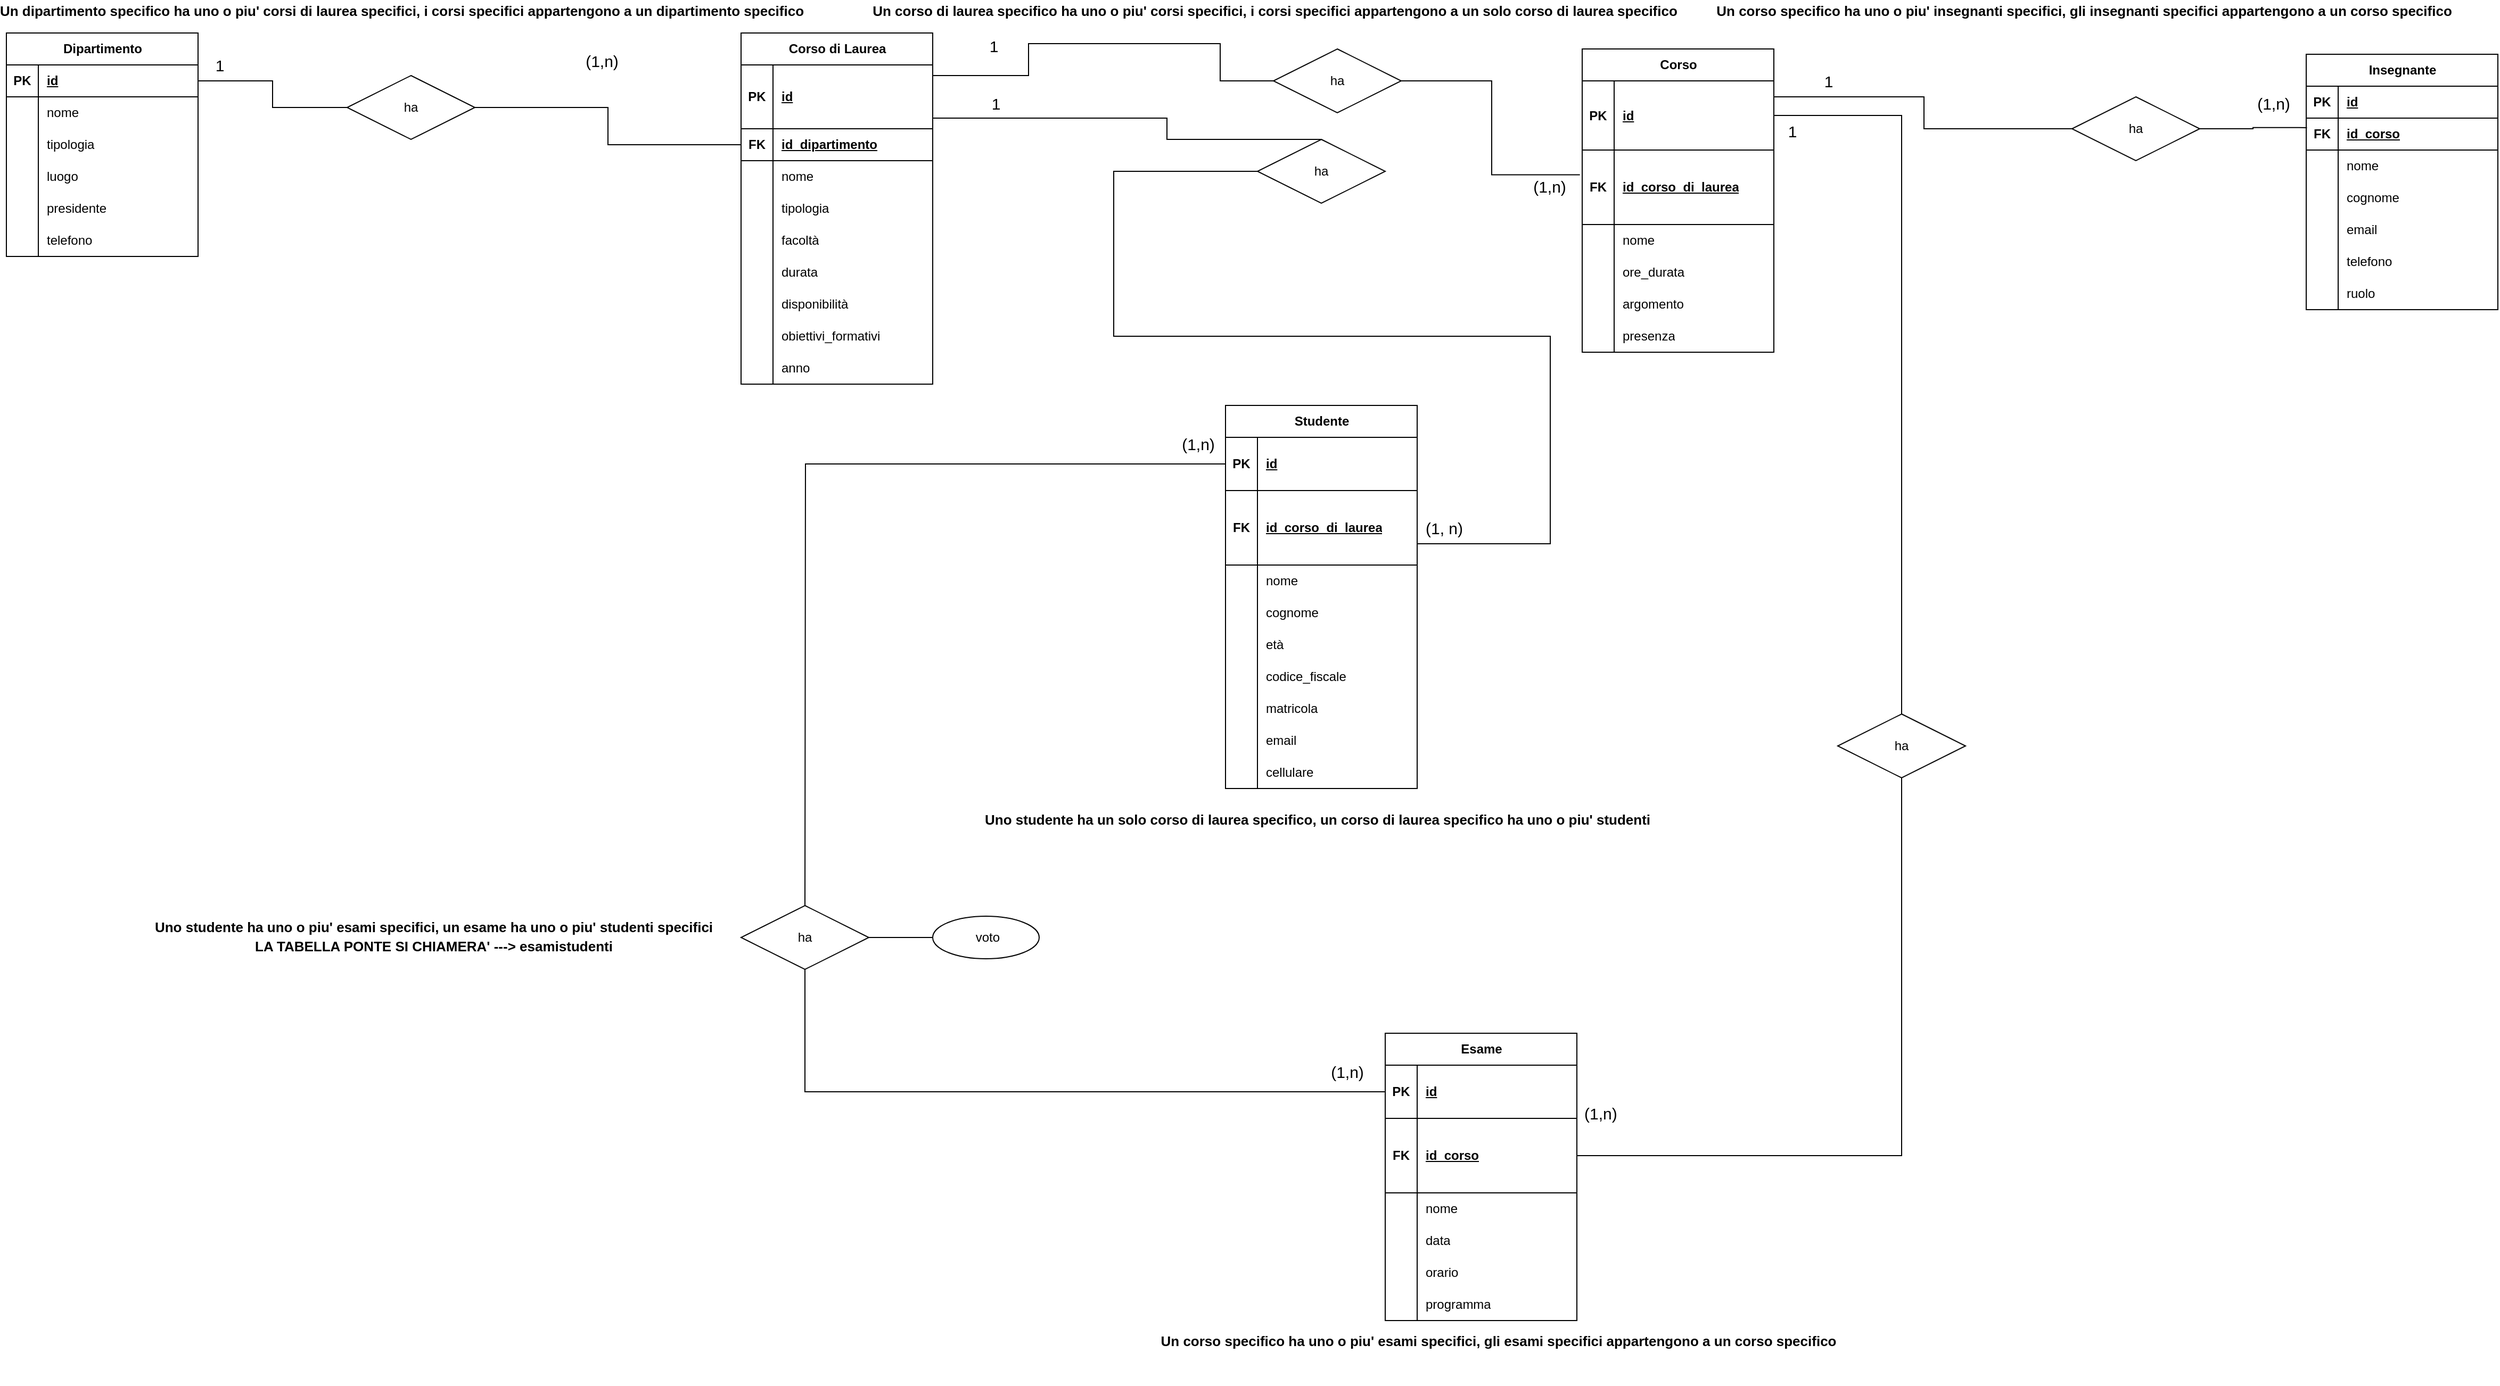 <mxfile version="24.6.5" type="device">
  <diagram name="Page-1" id="4Qj-PUc7jDRKgTijDgz_">
    <mxGraphModel dx="1687" dy="868" grid="1" gridSize="10" guides="1" tooltips="1" connect="1" arrows="1" fold="1" page="1" pageScale="1" pageWidth="850" pageHeight="1100" math="0" shadow="0">
      <root>
        <mxCell id="0" />
        <mxCell id="1" parent="0" />
        <mxCell id="aA_2xzjwgM6uyd0G6j4R-1" value="Dipartimento" style="shape=table;startSize=30;container=1;collapsible=1;childLayout=tableLayout;fixedRows=1;rowLines=0;fontStyle=1;align=center;resizeLast=1;html=1;" vertex="1" parent="1">
          <mxGeometry x="40" y="40" width="180" height="210" as="geometry" />
        </mxCell>
        <mxCell id="aA_2xzjwgM6uyd0G6j4R-2" value="" style="shape=tableRow;horizontal=0;startSize=0;swimlaneHead=0;swimlaneBody=0;fillColor=none;collapsible=0;dropTarget=0;points=[[0,0.5],[1,0.5]];portConstraint=eastwest;top=0;left=0;right=0;bottom=1;" vertex="1" parent="aA_2xzjwgM6uyd0G6j4R-1">
          <mxGeometry y="30" width="180" height="30" as="geometry" />
        </mxCell>
        <mxCell id="aA_2xzjwgM6uyd0G6j4R-3" value="PK" style="shape=partialRectangle;connectable=0;fillColor=none;top=0;left=0;bottom=0;right=0;fontStyle=1;overflow=hidden;whiteSpace=wrap;html=1;" vertex="1" parent="aA_2xzjwgM6uyd0G6j4R-2">
          <mxGeometry width="30" height="30" as="geometry">
            <mxRectangle width="30" height="30" as="alternateBounds" />
          </mxGeometry>
        </mxCell>
        <mxCell id="aA_2xzjwgM6uyd0G6j4R-4" value="id" style="shape=partialRectangle;connectable=0;fillColor=none;top=0;left=0;bottom=0;right=0;align=left;spacingLeft=6;fontStyle=5;overflow=hidden;whiteSpace=wrap;html=1;" vertex="1" parent="aA_2xzjwgM6uyd0G6j4R-2">
          <mxGeometry x="30" width="150" height="30" as="geometry">
            <mxRectangle width="150" height="30" as="alternateBounds" />
          </mxGeometry>
        </mxCell>
        <mxCell id="aA_2xzjwgM6uyd0G6j4R-5" value="" style="shape=tableRow;horizontal=0;startSize=0;swimlaneHead=0;swimlaneBody=0;fillColor=none;collapsible=0;dropTarget=0;points=[[0,0.5],[1,0.5]];portConstraint=eastwest;top=0;left=0;right=0;bottom=0;" vertex="1" parent="aA_2xzjwgM6uyd0G6j4R-1">
          <mxGeometry y="60" width="180" height="30" as="geometry" />
        </mxCell>
        <mxCell id="aA_2xzjwgM6uyd0G6j4R-6" value="" style="shape=partialRectangle;connectable=0;fillColor=none;top=0;left=0;bottom=0;right=0;editable=1;overflow=hidden;whiteSpace=wrap;html=1;" vertex="1" parent="aA_2xzjwgM6uyd0G6j4R-5">
          <mxGeometry width="30" height="30" as="geometry">
            <mxRectangle width="30" height="30" as="alternateBounds" />
          </mxGeometry>
        </mxCell>
        <mxCell id="aA_2xzjwgM6uyd0G6j4R-7" value="nome" style="shape=partialRectangle;connectable=0;fillColor=none;top=0;left=0;bottom=0;right=0;align=left;spacingLeft=6;overflow=hidden;whiteSpace=wrap;html=1;" vertex="1" parent="aA_2xzjwgM6uyd0G6j4R-5">
          <mxGeometry x="30" width="150" height="30" as="geometry">
            <mxRectangle width="150" height="30" as="alternateBounds" />
          </mxGeometry>
        </mxCell>
        <mxCell id="aA_2xzjwgM6uyd0G6j4R-8" value="" style="shape=tableRow;horizontal=0;startSize=0;swimlaneHead=0;swimlaneBody=0;fillColor=none;collapsible=0;dropTarget=0;points=[[0,0.5],[1,0.5]];portConstraint=eastwest;top=0;left=0;right=0;bottom=0;" vertex="1" parent="aA_2xzjwgM6uyd0G6j4R-1">
          <mxGeometry y="90" width="180" height="30" as="geometry" />
        </mxCell>
        <mxCell id="aA_2xzjwgM6uyd0G6j4R-9" value="" style="shape=partialRectangle;connectable=0;fillColor=none;top=0;left=0;bottom=0;right=0;editable=1;overflow=hidden;whiteSpace=wrap;html=1;" vertex="1" parent="aA_2xzjwgM6uyd0G6j4R-8">
          <mxGeometry width="30" height="30" as="geometry">
            <mxRectangle width="30" height="30" as="alternateBounds" />
          </mxGeometry>
        </mxCell>
        <mxCell id="aA_2xzjwgM6uyd0G6j4R-10" value="tipologia" style="shape=partialRectangle;connectable=0;fillColor=none;top=0;left=0;bottom=0;right=0;align=left;spacingLeft=6;overflow=hidden;whiteSpace=wrap;html=1;" vertex="1" parent="aA_2xzjwgM6uyd0G6j4R-8">
          <mxGeometry x="30" width="150" height="30" as="geometry">
            <mxRectangle width="150" height="30" as="alternateBounds" />
          </mxGeometry>
        </mxCell>
        <mxCell id="aA_2xzjwgM6uyd0G6j4R-351" value="" style="shape=tableRow;horizontal=0;startSize=0;swimlaneHead=0;swimlaneBody=0;fillColor=none;collapsible=0;dropTarget=0;points=[[0,0.5],[1,0.5]];portConstraint=eastwest;top=0;left=0;right=0;bottom=0;" vertex="1" parent="aA_2xzjwgM6uyd0G6j4R-1">
          <mxGeometry y="120" width="180" height="30" as="geometry" />
        </mxCell>
        <mxCell id="aA_2xzjwgM6uyd0G6j4R-352" value="" style="shape=partialRectangle;connectable=0;fillColor=none;top=0;left=0;bottom=0;right=0;editable=1;overflow=hidden;whiteSpace=wrap;html=1;" vertex="1" parent="aA_2xzjwgM6uyd0G6j4R-351">
          <mxGeometry width="30" height="30" as="geometry">
            <mxRectangle width="30" height="30" as="alternateBounds" />
          </mxGeometry>
        </mxCell>
        <mxCell id="aA_2xzjwgM6uyd0G6j4R-353" value="luogo" style="shape=partialRectangle;connectable=0;fillColor=none;top=0;left=0;bottom=0;right=0;align=left;spacingLeft=6;overflow=hidden;whiteSpace=wrap;html=1;" vertex="1" parent="aA_2xzjwgM6uyd0G6j4R-351">
          <mxGeometry x="30" width="150" height="30" as="geometry">
            <mxRectangle width="150" height="30" as="alternateBounds" />
          </mxGeometry>
        </mxCell>
        <mxCell id="aA_2xzjwgM6uyd0G6j4R-354" value="" style="shape=tableRow;horizontal=0;startSize=0;swimlaneHead=0;swimlaneBody=0;fillColor=none;collapsible=0;dropTarget=0;points=[[0,0.5],[1,0.5]];portConstraint=eastwest;top=0;left=0;right=0;bottom=0;" vertex="1" parent="aA_2xzjwgM6uyd0G6j4R-1">
          <mxGeometry y="150" width="180" height="30" as="geometry" />
        </mxCell>
        <mxCell id="aA_2xzjwgM6uyd0G6j4R-355" value="" style="shape=partialRectangle;connectable=0;fillColor=none;top=0;left=0;bottom=0;right=0;editable=1;overflow=hidden;whiteSpace=wrap;html=1;" vertex="1" parent="aA_2xzjwgM6uyd0G6j4R-354">
          <mxGeometry width="30" height="30" as="geometry">
            <mxRectangle width="30" height="30" as="alternateBounds" />
          </mxGeometry>
        </mxCell>
        <mxCell id="aA_2xzjwgM6uyd0G6j4R-356" value="presidente" style="shape=partialRectangle;connectable=0;fillColor=none;top=0;left=0;bottom=0;right=0;align=left;spacingLeft=6;overflow=hidden;whiteSpace=wrap;html=1;" vertex="1" parent="aA_2xzjwgM6uyd0G6j4R-354">
          <mxGeometry x="30" width="150" height="30" as="geometry">
            <mxRectangle width="150" height="30" as="alternateBounds" />
          </mxGeometry>
        </mxCell>
        <mxCell id="aA_2xzjwgM6uyd0G6j4R-11" value="" style="shape=tableRow;horizontal=0;startSize=0;swimlaneHead=0;swimlaneBody=0;fillColor=none;collapsible=0;dropTarget=0;points=[[0,0.5],[1,0.5]];portConstraint=eastwest;top=0;left=0;right=0;bottom=0;" vertex="1" parent="aA_2xzjwgM6uyd0G6j4R-1">
          <mxGeometry y="180" width="180" height="30" as="geometry" />
        </mxCell>
        <mxCell id="aA_2xzjwgM6uyd0G6j4R-12" value="" style="shape=partialRectangle;connectable=0;fillColor=none;top=0;left=0;bottom=0;right=0;editable=1;overflow=hidden;whiteSpace=wrap;html=1;" vertex="1" parent="aA_2xzjwgM6uyd0G6j4R-11">
          <mxGeometry width="30" height="30" as="geometry">
            <mxRectangle width="30" height="30" as="alternateBounds" />
          </mxGeometry>
        </mxCell>
        <mxCell id="aA_2xzjwgM6uyd0G6j4R-13" value="telefono" style="shape=partialRectangle;connectable=0;fillColor=none;top=0;left=0;bottom=0;right=0;align=left;spacingLeft=6;overflow=hidden;whiteSpace=wrap;html=1;" vertex="1" parent="aA_2xzjwgM6uyd0G6j4R-11">
          <mxGeometry x="30" width="150" height="30" as="geometry">
            <mxRectangle width="150" height="30" as="alternateBounds" />
          </mxGeometry>
        </mxCell>
        <mxCell id="aA_2xzjwgM6uyd0G6j4R-14" value="Corso di Laurea" style="shape=table;startSize=30;container=1;collapsible=1;childLayout=tableLayout;fixedRows=1;rowLines=0;fontStyle=1;align=center;resizeLast=1;html=1;" vertex="1" parent="1">
          <mxGeometry x="730" y="40" width="180" height="330" as="geometry" />
        </mxCell>
        <mxCell id="aA_2xzjwgM6uyd0G6j4R-15" value="" style="shape=tableRow;horizontal=0;startSize=0;swimlaneHead=0;swimlaneBody=0;fillColor=none;collapsible=0;dropTarget=0;points=[[0,0.5],[1,0.5]];portConstraint=eastwest;top=0;left=0;right=0;bottom=1;" vertex="1" parent="aA_2xzjwgM6uyd0G6j4R-14">
          <mxGeometry y="30" width="180" height="60" as="geometry" />
        </mxCell>
        <mxCell id="aA_2xzjwgM6uyd0G6j4R-16" value="PK" style="shape=partialRectangle;connectable=0;fillColor=none;top=0;left=0;bottom=0;right=0;fontStyle=1;overflow=hidden;whiteSpace=wrap;html=1;" vertex="1" parent="aA_2xzjwgM6uyd0G6j4R-15">
          <mxGeometry width="30" height="60" as="geometry">
            <mxRectangle width="30" height="60" as="alternateBounds" />
          </mxGeometry>
        </mxCell>
        <mxCell id="aA_2xzjwgM6uyd0G6j4R-17" value="id" style="shape=partialRectangle;connectable=0;fillColor=none;top=0;left=0;bottom=0;right=0;align=left;spacingLeft=6;fontStyle=5;overflow=hidden;whiteSpace=wrap;html=1;" vertex="1" parent="aA_2xzjwgM6uyd0G6j4R-15">
          <mxGeometry x="30" width="150" height="60" as="geometry">
            <mxRectangle width="150" height="60" as="alternateBounds" />
          </mxGeometry>
        </mxCell>
        <mxCell id="aA_2xzjwgM6uyd0G6j4R-251" value="" style="shape=tableRow;horizontal=0;startSize=0;swimlaneHead=0;swimlaneBody=0;fillColor=none;collapsible=0;dropTarget=0;points=[[0,0.5],[1,0.5]];portConstraint=eastwest;top=0;left=0;right=0;bottom=1;" vertex="1" parent="aA_2xzjwgM6uyd0G6j4R-14">
          <mxGeometry y="90" width="180" height="30" as="geometry" />
        </mxCell>
        <mxCell id="aA_2xzjwgM6uyd0G6j4R-252" value="FK" style="shape=partialRectangle;connectable=0;fillColor=none;top=0;left=0;bottom=0;right=0;fontStyle=1;overflow=hidden;whiteSpace=wrap;html=1;" vertex="1" parent="aA_2xzjwgM6uyd0G6j4R-251">
          <mxGeometry width="30" height="30" as="geometry">
            <mxRectangle width="30" height="30" as="alternateBounds" />
          </mxGeometry>
        </mxCell>
        <mxCell id="aA_2xzjwgM6uyd0G6j4R-253" value="id_dipartimento" style="shape=partialRectangle;connectable=0;fillColor=none;top=0;left=0;bottom=0;right=0;align=left;spacingLeft=6;fontStyle=5;overflow=hidden;whiteSpace=wrap;html=1;" vertex="1" parent="aA_2xzjwgM6uyd0G6j4R-251">
          <mxGeometry x="30" width="150" height="30" as="geometry">
            <mxRectangle width="150" height="30" as="alternateBounds" />
          </mxGeometry>
        </mxCell>
        <mxCell id="aA_2xzjwgM6uyd0G6j4R-18" value="" style="shape=tableRow;horizontal=0;startSize=0;swimlaneHead=0;swimlaneBody=0;fillColor=none;collapsible=0;dropTarget=0;points=[[0,0.5],[1,0.5]];portConstraint=eastwest;top=0;left=0;right=0;bottom=0;" vertex="1" parent="aA_2xzjwgM6uyd0G6j4R-14">
          <mxGeometry y="120" width="180" height="30" as="geometry" />
        </mxCell>
        <mxCell id="aA_2xzjwgM6uyd0G6j4R-19" value="" style="shape=partialRectangle;connectable=0;fillColor=none;top=0;left=0;bottom=0;right=0;editable=1;overflow=hidden;whiteSpace=wrap;html=1;" vertex="1" parent="aA_2xzjwgM6uyd0G6j4R-18">
          <mxGeometry width="30" height="30" as="geometry">
            <mxRectangle width="30" height="30" as="alternateBounds" />
          </mxGeometry>
        </mxCell>
        <mxCell id="aA_2xzjwgM6uyd0G6j4R-20" value="nome" style="shape=partialRectangle;connectable=0;fillColor=none;top=0;left=0;bottom=0;right=0;align=left;spacingLeft=6;overflow=hidden;whiteSpace=wrap;html=1;" vertex="1" parent="aA_2xzjwgM6uyd0G6j4R-18">
          <mxGeometry x="30" width="150" height="30" as="geometry">
            <mxRectangle width="150" height="30" as="alternateBounds" />
          </mxGeometry>
        </mxCell>
        <mxCell id="aA_2xzjwgM6uyd0G6j4R-363" value="" style="shape=tableRow;horizontal=0;startSize=0;swimlaneHead=0;swimlaneBody=0;fillColor=none;collapsible=0;dropTarget=0;points=[[0,0.5],[1,0.5]];portConstraint=eastwest;top=0;left=0;right=0;bottom=0;" vertex="1" parent="aA_2xzjwgM6uyd0G6j4R-14">
          <mxGeometry y="150" width="180" height="30" as="geometry" />
        </mxCell>
        <mxCell id="aA_2xzjwgM6uyd0G6j4R-364" value="" style="shape=partialRectangle;connectable=0;fillColor=none;top=0;left=0;bottom=0;right=0;editable=1;overflow=hidden;whiteSpace=wrap;html=1;" vertex="1" parent="aA_2xzjwgM6uyd0G6j4R-363">
          <mxGeometry width="30" height="30" as="geometry">
            <mxRectangle width="30" height="30" as="alternateBounds" />
          </mxGeometry>
        </mxCell>
        <mxCell id="aA_2xzjwgM6uyd0G6j4R-365" value="tipologia" style="shape=partialRectangle;connectable=0;fillColor=none;top=0;left=0;bottom=0;right=0;align=left;spacingLeft=6;overflow=hidden;whiteSpace=wrap;html=1;" vertex="1" parent="aA_2xzjwgM6uyd0G6j4R-363">
          <mxGeometry x="30" width="150" height="30" as="geometry">
            <mxRectangle width="150" height="30" as="alternateBounds" />
          </mxGeometry>
        </mxCell>
        <mxCell id="aA_2xzjwgM6uyd0G6j4R-21" value="" style="shape=tableRow;horizontal=0;startSize=0;swimlaneHead=0;swimlaneBody=0;fillColor=none;collapsible=0;dropTarget=0;points=[[0,0.5],[1,0.5]];portConstraint=eastwest;top=0;left=0;right=0;bottom=0;" vertex="1" parent="aA_2xzjwgM6uyd0G6j4R-14">
          <mxGeometry y="180" width="180" height="30" as="geometry" />
        </mxCell>
        <mxCell id="aA_2xzjwgM6uyd0G6j4R-22" value="" style="shape=partialRectangle;connectable=0;fillColor=none;top=0;left=0;bottom=0;right=0;editable=1;overflow=hidden;whiteSpace=wrap;html=1;" vertex="1" parent="aA_2xzjwgM6uyd0G6j4R-21">
          <mxGeometry width="30" height="30" as="geometry">
            <mxRectangle width="30" height="30" as="alternateBounds" />
          </mxGeometry>
        </mxCell>
        <mxCell id="aA_2xzjwgM6uyd0G6j4R-23" value="facoltà" style="shape=partialRectangle;connectable=0;fillColor=none;top=0;left=0;bottom=0;right=0;align=left;spacingLeft=6;overflow=hidden;whiteSpace=wrap;html=1;" vertex="1" parent="aA_2xzjwgM6uyd0G6j4R-21">
          <mxGeometry x="30" width="150" height="30" as="geometry">
            <mxRectangle width="150" height="30" as="alternateBounds" />
          </mxGeometry>
        </mxCell>
        <mxCell id="aA_2xzjwgM6uyd0G6j4R-24" value="" style="shape=tableRow;horizontal=0;startSize=0;swimlaneHead=0;swimlaneBody=0;fillColor=none;collapsible=0;dropTarget=0;points=[[0,0.5],[1,0.5]];portConstraint=eastwest;top=0;left=0;right=0;bottom=0;" vertex="1" parent="aA_2xzjwgM6uyd0G6j4R-14">
          <mxGeometry y="210" width="180" height="30" as="geometry" />
        </mxCell>
        <mxCell id="aA_2xzjwgM6uyd0G6j4R-25" value="" style="shape=partialRectangle;connectable=0;fillColor=none;top=0;left=0;bottom=0;right=0;editable=1;overflow=hidden;whiteSpace=wrap;html=1;" vertex="1" parent="aA_2xzjwgM6uyd0G6j4R-24">
          <mxGeometry width="30" height="30" as="geometry">
            <mxRectangle width="30" height="30" as="alternateBounds" />
          </mxGeometry>
        </mxCell>
        <mxCell id="aA_2xzjwgM6uyd0G6j4R-26" value="durata" style="shape=partialRectangle;connectable=0;fillColor=none;top=0;left=0;bottom=0;right=0;align=left;spacingLeft=6;overflow=hidden;whiteSpace=wrap;html=1;" vertex="1" parent="aA_2xzjwgM6uyd0G6j4R-24">
          <mxGeometry x="30" width="150" height="30" as="geometry">
            <mxRectangle width="150" height="30" as="alternateBounds" />
          </mxGeometry>
        </mxCell>
        <mxCell id="aA_2xzjwgM6uyd0G6j4R-366" value="" style="shape=tableRow;horizontal=0;startSize=0;swimlaneHead=0;swimlaneBody=0;fillColor=none;collapsible=0;dropTarget=0;points=[[0,0.5],[1,0.5]];portConstraint=eastwest;top=0;left=0;right=0;bottom=0;" vertex="1" parent="aA_2xzjwgM6uyd0G6j4R-14">
          <mxGeometry y="240" width="180" height="30" as="geometry" />
        </mxCell>
        <mxCell id="aA_2xzjwgM6uyd0G6j4R-367" value="" style="shape=partialRectangle;connectable=0;fillColor=none;top=0;left=0;bottom=0;right=0;editable=1;overflow=hidden;whiteSpace=wrap;html=1;" vertex="1" parent="aA_2xzjwgM6uyd0G6j4R-366">
          <mxGeometry width="30" height="30" as="geometry">
            <mxRectangle width="30" height="30" as="alternateBounds" />
          </mxGeometry>
        </mxCell>
        <mxCell id="aA_2xzjwgM6uyd0G6j4R-368" value="disponibilità" style="shape=partialRectangle;connectable=0;fillColor=none;top=0;left=0;bottom=0;right=0;align=left;spacingLeft=6;overflow=hidden;whiteSpace=wrap;html=1;" vertex="1" parent="aA_2xzjwgM6uyd0G6j4R-366">
          <mxGeometry x="30" width="150" height="30" as="geometry">
            <mxRectangle width="150" height="30" as="alternateBounds" />
          </mxGeometry>
        </mxCell>
        <mxCell id="aA_2xzjwgM6uyd0G6j4R-357" value="" style="shape=tableRow;horizontal=0;startSize=0;swimlaneHead=0;swimlaneBody=0;fillColor=none;collapsible=0;dropTarget=0;points=[[0,0.5],[1,0.5]];portConstraint=eastwest;top=0;left=0;right=0;bottom=0;" vertex="1" parent="aA_2xzjwgM6uyd0G6j4R-14">
          <mxGeometry y="270" width="180" height="30" as="geometry" />
        </mxCell>
        <mxCell id="aA_2xzjwgM6uyd0G6j4R-358" value="" style="shape=partialRectangle;connectable=0;fillColor=none;top=0;left=0;bottom=0;right=0;editable=1;overflow=hidden;whiteSpace=wrap;html=1;" vertex="1" parent="aA_2xzjwgM6uyd0G6j4R-357">
          <mxGeometry width="30" height="30" as="geometry">
            <mxRectangle width="30" height="30" as="alternateBounds" />
          </mxGeometry>
        </mxCell>
        <mxCell id="aA_2xzjwgM6uyd0G6j4R-359" value="obiettivi_formativi" style="shape=partialRectangle;connectable=0;fillColor=none;top=0;left=0;bottom=0;right=0;align=left;spacingLeft=6;overflow=hidden;whiteSpace=wrap;html=1;" vertex="1" parent="aA_2xzjwgM6uyd0G6j4R-357">
          <mxGeometry x="30" width="150" height="30" as="geometry">
            <mxRectangle width="150" height="30" as="alternateBounds" />
          </mxGeometry>
        </mxCell>
        <mxCell id="aA_2xzjwgM6uyd0G6j4R-385" value="" style="shape=tableRow;horizontal=0;startSize=0;swimlaneHead=0;swimlaneBody=0;fillColor=none;collapsible=0;dropTarget=0;points=[[0,0.5],[1,0.5]];portConstraint=eastwest;top=0;left=0;right=0;bottom=0;" vertex="1" parent="aA_2xzjwgM6uyd0G6j4R-14">
          <mxGeometry y="300" width="180" height="30" as="geometry" />
        </mxCell>
        <mxCell id="aA_2xzjwgM6uyd0G6j4R-386" value="" style="shape=partialRectangle;connectable=0;fillColor=none;top=0;left=0;bottom=0;right=0;editable=1;overflow=hidden;whiteSpace=wrap;html=1;" vertex="1" parent="aA_2xzjwgM6uyd0G6j4R-385">
          <mxGeometry width="30" height="30" as="geometry">
            <mxRectangle width="30" height="30" as="alternateBounds" />
          </mxGeometry>
        </mxCell>
        <mxCell id="aA_2xzjwgM6uyd0G6j4R-387" value="anno" style="shape=partialRectangle;connectable=0;fillColor=none;top=0;left=0;bottom=0;right=0;align=left;spacingLeft=6;overflow=hidden;whiteSpace=wrap;html=1;" vertex="1" parent="aA_2xzjwgM6uyd0G6j4R-385">
          <mxGeometry x="30" width="150" height="30" as="geometry">
            <mxRectangle width="150" height="30" as="alternateBounds" />
          </mxGeometry>
        </mxCell>
        <mxCell id="aA_2xzjwgM6uyd0G6j4R-31" style="edgeStyle=orthogonalEdgeStyle;rounded=0;orthogonalLoop=1;jettySize=auto;html=1;exitX=1;exitY=0.5;exitDx=0;exitDy=0;endArrow=none;endFill=0;entryX=0;entryY=0.5;entryDx=0;entryDy=0;" edge="1" parent="1" source="aA_2xzjwgM6uyd0G6j4R-27" target="aA_2xzjwgM6uyd0G6j4R-251">
          <mxGeometry relative="1" as="geometry" />
        </mxCell>
        <mxCell id="aA_2xzjwgM6uyd0G6j4R-27" value="ha" style="shape=rhombus;perimeter=rhombusPerimeter;whiteSpace=wrap;html=1;align=center;" vertex="1" parent="1">
          <mxGeometry x="360" y="80" width="120" height="60" as="geometry" />
        </mxCell>
        <mxCell id="aA_2xzjwgM6uyd0G6j4R-30" style="edgeStyle=orthogonalEdgeStyle;rounded=0;orthogonalLoop=1;jettySize=auto;html=1;exitX=1;exitY=0.5;exitDx=0;exitDy=0;entryX=0;entryY=0.5;entryDx=0;entryDy=0;endArrow=none;endFill=0;" edge="1" parent="1" source="aA_2xzjwgM6uyd0G6j4R-2" target="aA_2xzjwgM6uyd0G6j4R-27">
          <mxGeometry relative="1" as="geometry" />
        </mxCell>
        <mxCell id="aA_2xzjwgM6uyd0G6j4R-32" value="1" style="edgeLabel;html=1;align=center;verticalAlign=middle;resizable=0;points=[];fontSize=15;" vertex="1" connectable="0" parent="aA_2xzjwgM6uyd0G6j4R-30">
          <mxGeometry x="-0.382" y="2" relative="1" as="geometry">
            <mxPoint x="-31" y="-13" as="offset" />
          </mxGeometry>
        </mxCell>
        <mxCell id="aA_2xzjwgM6uyd0G6j4R-33" value="(1,n)" style="edgeLabel;html=1;align=center;verticalAlign=middle;resizable=0;points=[];fontSize=15;" vertex="1" connectable="0" parent="1">
          <mxGeometry x="260.002" y="80" as="geometry">
            <mxPoint x="339" y="-14" as="offset" />
          </mxGeometry>
        </mxCell>
        <mxCell id="aA_2xzjwgM6uyd0G6j4R-34" value="&lt;b&gt;&lt;font style=&quot;font-size: 13px;&quot;&gt;Un dipartimento specifico ha uno o piu&#39; corsi di laurea specifici, i corsi specifici appartengono a un dipartimento specifico&lt;/font&gt;&lt;/b&gt;" style="edgeLabel;html=1;align=center;verticalAlign=middle;resizable=0;points=[];fontSize=15;" vertex="1" connectable="0" parent="1">
          <mxGeometry x="410.002" y="60" as="geometry">
            <mxPoint x="1" y="-42" as="offset" />
          </mxGeometry>
        </mxCell>
        <mxCell id="aA_2xzjwgM6uyd0G6j4R-103" value="Corso" style="shape=table;startSize=30;container=1;collapsible=1;childLayout=tableLayout;fixedRows=1;rowLines=0;fontStyle=1;align=center;resizeLast=1;html=1;" vertex="1" parent="1">
          <mxGeometry x="1520" y="55" width="180" height="285" as="geometry" />
        </mxCell>
        <mxCell id="aA_2xzjwgM6uyd0G6j4R-104" value="" style="shape=tableRow;horizontal=0;startSize=0;swimlaneHead=0;swimlaneBody=0;fillColor=none;collapsible=0;dropTarget=0;points=[[0,0.5],[1,0.5]];portConstraint=eastwest;top=0;left=0;right=0;bottom=1;" vertex="1" parent="aA_2xzjwgM6uyd0G6j4R-103">
          <mxGeometry y="30" width="180" height="65" as="geometry" />
        </mxCell>
        <mxCell id="aA_2xzjwgM6uyd0G6j4R-105" value="PK" style="shape=partialRectangle;connectable=0;fillColor=none;top=0;left=0;bottom=0;right=0;fontStyle=1;overflow=hidden;whiteSpace=wrap;html=1;" vertex="1" parent="aA_2xzjwgM6uyd0G6j4R-104">
          <mxGeometry width="30" height="65" as="geometry">
            <mxRectangle width="30" height="65" as="alternateBounds" />
          </mxGeometry>
        </mxCell>
        <mxCell id="aA_2xzjwgM6uyd0G6j4R-106" value="id" style="shape=partialRectangle;connectable=0;fillColor=none;top=0;left=0;bottom=0;right=0;align=left;spacingLeft=6;fontStyle=5;overflow=hidden;whiteSpace=wrap;html=1;" vertex="1" parent="aA_2xzjwgM6uyd0G6j4R-104">
          <mxGeometry x="30" width="150" height="65" as="geometry">
            <mxRectangle width="150" height="65" as="alternateBounds" />
          </mxGeometry>
        </mxCell>
        <mxCell id="aA_2xzjwgM6uyd0G6j4R-254" value="" style="shape=tableRow;horizontal=0;startSize=0;swimlaneHead=0;swimlaneBody=0;fillColor=none;collapsible=0;dropTarget=0;points=[[0,0.5],[1,0.5]];portConstraint=eastwest;top=0;left=0;right=0;bottom=1;" vertex="1" parent="aA_2xzjwgM6uyd0G6j4R-103">
          <mxGeometry y="95" width="180" height="70" as="geometry" />
        </mxCell>
        <mxCell id="aA_2xzjwgM6uyd0G6j4R-255" value="FK" style="shape=partialRectangle;connectable=0;fillColor=none;top=0;left=0;bottom=0;right=0;fontStyle=1;overflow=hidden;whiteSpace=wrap;html=1;" vertex="1" parent="aA_2xzjwgM6uyd0G6j4R-254">
          <mxGeometry width="30" height="70" as="geometry">
            <mxRectangle width="30" height="70" as="alternateBounds" />
          </mxGeometry>
        </mxCell>
        <mxCell id="aA_2xzjwgM6uyd0G6j4R-256" value="id_corso_di_laurea" style="shape=partialRectangle;connectable=0;fillColor=none;top=0;left=0;bottom=0;right=0;align=left;spacingLeft=6;fontStyle=5;overflow=hidden;whiteSpace=wrap;html=1;" vertex="1" parent="aA_2xzjwgM6uyd0G6j4R-254">
          <mxGeometry x="30" width="150" height="70" as="geometry">
            <mxRectangle width="150" height="70" as="alternateBounds" />
          </mxGeometry>
        </mxCell>
        <mxCell id="aA_2xzjwgM6uyd0G6j4R-107" value="" style="shape=tableRow;horizontal=0;startSize=0;swimlaneHead=0;swimlaneBody=0;fillColor=none;collapsible=0;dropTarget=0;points=[[0,0.5],[1,0.5]];portConstraint=eastwest;top=0;left=0;right=0;bottom=0;" vertex="1" parent="aA_2xzjwgM6uyd0G6j4R-103">
          <mxGeometry y="165" width="180" height="30" as="geometry" />
        </mxCell>
        <mxCell id="aA_2xzjwgM6uyd0G6j4R-108" value="" style="shape=partialRectangle;connectable=0;fillColor=none;top=0;left=0;bottom=0;right=0;editable=1;overflow=hidden;whiteSpace=wrap;html=1;" vertex="1" parent="aA_2xzjwgM6uyd0G6j4R-107">
          <mxGeometry width="30" height="30" as="geometry">
            <mxRectangle width="30" height="30" as="alternateBounds" />
          </mxGeometry>
        </mxCell>
        <mxCell id="aA_2xzjwgM6uyd0G6j4R-109" value="nome" style="shape=partialRectangle;connectable=0;fillColor=none;top=0;left=0;bottom=0;right=0;align=left;spacingLeft=6;overflow=hidden;whiteSpace=wrap;html=1;" vertex="1" parent="aA_2xzjwgM6uyd0G6j4R-107">
          <mxGeometry x="30" width="150" height="30" as="geometry">
            <mxRectangle width="150" height="30" as="alternateBounds" />
          </mxGeometry>
        </mxCell>
        <mxCell id="aA_2xzjwgM6uyd0G6j4R-110" value="" style="shape=tableRow;horizontal=0;startSize=0;swimlaneHead=0;swimlaneBody=0;fillColor=none;collapsible=0;dropTarget=0;points=[[0,0.5],[1,0.5]];portConstraint=eastwest;top=0;left=0;right=0;bottom=0;" vertex="1" parent="aA_2xzjwgM6uyd0G6j4R-103">
          <mxGeometry y="195" width="180" height="30" as="geometry" />
        </mxCell>
        <mxCell id="aA_2xzjwgM6uyd0G6j4R-111" value="" style="shape=partialRectangle;connectable=0;fillColor=none;top=0;left=0;bottom=0;right=0;editable=1;overflow=hidden;whiteSpace=wrap;html=1;" vertex="1" parent="aA_2xzjwgM6uyd0G6j4R-110">
          <mxGeometry width="30" height="30" as="geometry">
            <mxRectangle width="30" height="30" as="alternateBounds" />
          </mxGeometry>
        </mxCell>
        <mxCell id="aA_2xzjwgM6uyd0G6j4R-112" value="ore_durata" style="shape=partialRectangle;connectable=0;fillColor=none;top=0;left=0;bottom=0;right=0;align=left;spacingLeft=6;overflow=hidden;whiteSpace=wrap;html=1;" vertex="1" parent="aA_2xzjwgM6uyd0G6j4R-110">
          <mxGeometry x="30" width="150" height="30" as="geometry">
            <mxRectangle width="150" height="30" as="alternateBounds" />
          </mxGeometry>
        </mxCell>
        <mxCell id="aA_2xzjwgM6uyd0G6j4R-113" value="" style="shape=tableRow;horizontal=0;startSize=0;swimlaneHead=0;swimlaneBody=0;fillColor=none;collapsible=0;dropTarget=0;points=[[0,0.5],[1,0.5]];portConstraint=eastwest;top=0;left=0;right=0;bottom=0;" vertex="1" parent="aA_2xzjwgM6uyd0G6j4R-103">
          <mxGeometry y="225" width="180" height="30" as="geometry" />
        </mxCell>
        <mxCell id="aA_2xzjwgM6uyd0G6j4R-114" value="" style="shape=partialRectangle;connectable=0;fillColor=none;top=0;left=0;bottom=0;right=0;editable=1;overflow=hidden;whiteSpace=wrap;html=1;" vertex="1" parent="aA_2xzjwgM6uyd0G6j4R-113">
          <mxGeometry width="30" height="30" as="geometry">
            <mxRectangle width="30" height="30" as="alternateBounds" />
          </mxGeometry>
        </mxCell>
        <mxCell id="aA_2xzjwgM6uyd0G6j4R-115" value="argomento" style="shape=partialRectangle;connectable=0;fillColor=none;top=0;left=0;bottom=0;right=0;align=left;spacingLeft=6;overflow=hidden;whiteSpace=wrap;html=1;" vertex="1" parent="aA_2xzjwgM6uyd0G6j4R-113">
          <mxGeometry x="30" width="150" height="30" as="geometry">
            <mxRectangle width="150" height="30" as="alternateBounds" />
          </mxGeometry>
        </mxCell>
        <mxCell id="aA_2xzjwgM6uyd0G6j4R-369" value="" style="shape=tableRow;horizontal=0;startSize=0;swimlaneHead=0;swimlaneBody=0;fillColor=none;collapsible=0;dropTarget=0;points=[[0,0.5],[1,0.5]];portConstraint=eastwest;top=0;left=0;right=0;bottom=0;" vertex="1" parent="aA_2xzjwgM6uyd0G6j4R-103">
          <mxGeometry y="255" width="180" height="30" as="geometry" />
        </mxCell>
        <mxCell id="aA_2xzjwgM6uyd0G6j4R-370" value="" style="shape=partialRectangle;connectable=0;fillColor=none;top=0;left=0;bottom=0;right=0;editable=1;overflow=hidden;whiteSpace=wrap;html=1;" vertex="1" parent="aA_2xzjwgM6uyd0G6j4R-369">
          <mxGeometry width="30" height="30" as="geometry">
            <mxRectangle width="30" height="30" as="alternateBounds" />
          </mxGeometry>
        </mxCell>
        <mxCell id="aA_2xzjwgM6uyd0G6j4R-371" value="presenza" style="shape=partialRectangle;connectable=0;fillColor=none;top=0;left=0;bottom=0;right=0;align=left;spacingLeft=6;overflow=hidden;whiteSpace=wrap;html=1;" vertex="1" parent="aA_2xzjwgM6uyd0G6j4R-369">
          <mxGeometry x="30" width="150" height="30" as="geometry">
            <mxRectangle width="150" height="30" as="alternateBounds" />
          </mxGeometry>
        </mxCell>
        <mxCell id="aA_2xzjwgM6uyd0G6j4R-116" style="edgeStyle=orthogonalEdgeStyle;rounded=0;orthogonalLoop=1;jettySize=auto;html=1;exitX=1;exitY=0.5;exitDx=0;exitDy=0;endArrow=none;endFill=0;entryX=-0.012;entryY=0.332;entryDx=0;entryDy=0;entryPerimeter=0;" edge="1" parent="1" source="aA_2xzjwgM6uyd0G6j4R-117" target="aA_2xzjwgM6uyd0G6j4R-254">
          <mxGeometry relative="1" as="geometry" />
        </mxCell>
        <mxCell id="aA_2xzjwgM6uyd0G6j4R-117" value="ha" style="shape=rhombus;perimeter=rhombusPerimeter;whiteSpace=wrap;html=1;align=center;" vertex="1" parent="1">
          <mxGeometry x="1230" y="55" width="120" height="60" as="geometry" />
        </mxCell>
        <mxCell id="aA_2xzjwgM6uyd0G6j4R-118" style="edgeStyle=orthogonalEdgeStyle;rounded=0;orthogonalLoop=1;jettySize=auto;html=1;exitX=1;exitY=0.5;exitDx=0;exitDy=0;entryX=0;entryY=0.5;entryDx=0;entryDy=0;endArrow=none;endFill=0;" edge="1" parent="1" source="aA_2xzjwgM6uyd0G6j4R-15" target="aA_2xzjwgM6uyd0G6j4R-117">
          <mxGeometry relative="1" as="geometry">
            <mxPoint x="1060" y="100" as="sourcePoint" />
            <Array as="points">
              <mxPoint x="910" y="80" />
              <mxPoint x="1000" y="80" />
              <mxPoint x="1000" y="50" />
              <mxPoint x="1180" y="50" />
              <mxPoint x="1180" y="85" />
            </Array>
          </mxGeometry>
        </mxCell>
        <mxCell id="aA_2xzjwgM6uyd0G6j4R-119" value="1" style="edgeLabel;html=1;align=center;verticalAlign=middle;resizable=0;points=[];fontSize=15;" vertex="1" connectable="0" parent="aA_2xzjwgM6uyd0G6j4R-118">
          <mxGeometry x="-0.382" y="2" relative="1" as="geometry">
            <mxPoint x="-31" y="-13" as="offset" />
          </mxGeometry>
        </mxCell>
        <mxCell id="aA_2xzjwgM6uyd0G6j4R-120" value="(1,n)" style="edgeLabel;html=1;align=center;verticalAlign=middle;resizable=0;points=[];fontSize=15;" vertex="1" connectable="0" parent="1">
          <mxGeometry x="1150.002" y="197.5" as="geometry">
            <mxPoint x="339" y="-14" as="offset" />
          </mxGeometry>
        </mxCell>
        <mxCell id="aA_2xzjwgM6uyd0G6j4R-121" value="&lt;b&gt;&lt;font style=&quot;font-size: 13px;&quot;&gt;Un corso di laurea specifico ha uno o piu&#39; corsi specifici, i corsi specifici appartengono a un solo corso di laurea specifico&lt;/font&gt;&lt;/b&gt;" style="edgeLabel;html=1;align=center;verticalAlign=middle;resizable=0;points=[];fontSize=15;" vertex="1" connectable="0" parent="1">
          <mxGeometry x="1230.002" y="60" as="geometry">
            <mxPoint x="1" y="-42" as="offset" />
          </mxGeometry>
        </mxCell>
        <mxCell id="aA_2xzjwgM6uyd0G6j4R-136" value="Insegnante" style="shape=table;startSize=30;container=1;collapsible=1;childLayout=tableLayout;fixedRows=1;rowLines=0;fontStyle=1;align=center;resizeLast=1;html=1;" vertex="1" parent="1">
          <mxGeometry x="2200" y="60" width="180" height="240" as="geometry" />
        </mxCell>
        <mxCell id="aA_2xzjwgM6uyd0G6j4R-137" value="" style="shape=tableRow;horizontal=0;startSize=0;swimlaneHead=0;swimlaneBody=0;fillColor=none;collapsible=0;dropTarget=0;points=[[0,0.5],[1,0.5]];portConstraint=eastwest;top=0;left=0;right=0;bottom=1;" vertex="1" parent="aA_2xzjwgM6uyd0G6j4R-136">
          <mxGeometry y="30" width="180" height="30" as="geometry" />
        </mxCell>
        <mxCell id="aA_2xzjwgM6uyd0G6j4R-138" value="PK" style="shape=partialRectangle;connectable=0;fillColor=none;top=0;left=0;bottom=0;right=0;fontStyle=1;overflow=hidden;whiteSpace=wrap;html=1;" vertex="1" parent="aA_2xzjwgM6uyd0G6j4R-137">
          <mxGeometry width="30" height="30" as="geometry">
            <mxRectangle width="30" height="30" as="alternateBounds" />
          </mxGeometry>
        </mxCell>
        <mxCell id="aA_2xzjwgM6uyd0G6j4R-139" value="id" style="shape=partialRectangle;connectable=0;fillColor=none;top=0;left=0;bottom=0;right=0;align=left;spacingLeft=6;fontStyle=5;overflow=hidden;whiteSpace=wrap;html=1;" vertex="1" parent="aA_2xzjwgM6uyd0G6j4R-137">
          <mxGeometry x="30" width="150" height="30" as="geometry">
            <mxRectangle width="150" height="30" as="alternateBounds" />
          </mxGeometry>
        </mxCell>
        <mxCell id="aA_2xzjwgM6uyd0G6j4R-257" value="" style="shape=tableRow;horizontal=0;startSize=0;swimlaneHead=0;swimlaneBody=0;fillColor=none;collapsible=0;dropTarget=0;points=[[0,0.5],[1,0.5]];portConstraint=eastwest;top=0;left=0;right=0;bottom=1;" vertex="1" parent="aA_2xzjwgM6uyd0G6j4R-136">
          <mxGeometry y="60" width="180" height="30" as="geometry" />
        </mxCell>
        <mxCell id="aA_2xzjwgM6uyd0G6j4R-258" value="FK" style="shape=partialRectangle;connectable=0;fillColor=none;top=0;left=0;bottom=0;right=0;fontStyle=1;overflow=hidden;whiteSpace=wrap;html=1;" vertex="1" parent="aA_2xzjwgM6uyd0G6j4R-257">
          <mxGeometry width="30" height="30" as="geometry">
            <mxRectangle width="30" height="30" as="alternateBounds" />
          </mxGeometry>
        </mxCell>
        <mxCell id="aA_2xzjwgM6uyd0G6j4R-259" value="id_corso" style="shape=partialRectangle;connectable=0;fillColor=none;top=0;left=0;bottom=0;right=0;align=left;spacingLeft=6;fontStyle=5;overflow=hidden;whiteSpace=wrap;html=1;" vertex="1" parent="aA_2xzjwgM6uyd0G6j4R-257">
          <mxGeometry x="30" width="150" height="30" as="geometry">
            <mxRectangle width="150" height="30" as="alternateBounds" />
          </mxGeometry>
        </mxCell>
        <mxCell id="aA_2xzjwgM6uyd0G6j4R-140" value="" style="shape=tableRow;horizontal=0;startSize=0;swimlaneHead=0;swimlaneBody=0;fillColor=none;collapsible=0;dropTarget=0;points=[[0,0.5],[1,0.5]];portConstraint=eastwest;top=0;left=0;right=0;bottom=0;" vertex="1" parent="aA_2xzjwgM6uyd0G6j4R-136">
          <mxGeometry y="90" width="180" height="30" as="geometry" />
        </mxCell>
        <mxCell id="aA_2xzjwgM6uyd0G6j4R-141" value="" style="shape=partialRectangle;connectable=0;fillColor=none;top=0;left=0;bottom=0;right=0;editable=1;overflow=hidden;whiteSpace=wrap;html=1;" vertex="1" parent="aA_2xzjwgM6uyd0G6j4R-140">
          <mxGeometry width="30" height="30" as="geometry">
            <mxRectangle width="30" height="30" as="alternateBounds" />
          </mxGeometry>
        </mxCell>
        <mxCell id="aA_2xzjwgM6uyd0G6j4R-142" value="nome" style="shape=partialRectangle;connectable=0;fillColor=none;top=0;left=0;bottom=0;right=0;align=left;spacingLeft=6;overflow=hidden;whiteSpace=wrap;html=1;" vertex="1" parent="aA_2xzjwgM6uyd0G6j4R-140">
          <mxGeometry x="30" width="150" height="30" as="geometry">
            <mxRectangle width="150" height="30" as="alternateBounds" />
          </mxGeometry>
        </mxCell>
        <mxCell id="aA_2xzjwgM6uyd0G6j4R-143" value="" style="shape=tableRow;horizontal=0;startSize=0;swimlaneHead=0;swimlaneBody=0;fillColor=none;collapsible=0;dropTarget=0;points=[[0,0.5],[1,0.5]];portConstraint=eastwest;top=0;left=0;right=0;bottom=0;" vertex="1" parent="aA_2xzjwgM6uyd0G6j4R-136">
          <mxGeometry y="120" width="180" height="30" as="geometry" />
        </mxCell>
        <mxCell id="aA_2xzjwgM6uyd0G6j4R-144" value="" style="shape=partialRectangle;connectable=0;fillColor=none;top=0;left=0;bottom=0;right=0;editable=1;overflow=hidden;whiteSpace=wrap;html=1;" vertex="1" parent="aA_2xzjwgM6uyd0G6j4R-143">
          <mxGeometry width="30" height="30" as="geometry">
            <mxRectangle width="30" height="30" as="alternateBounds" />
          </mxGeometry>
        </mxCell>
        <mxCell id="aA_2xzjwgM6uyd0G6j4R-145" value="cognome" style="shape=partialRectangle;connectable=0;fillColor=none;top=0;left=0;bottom=0;right=0;align=left;spacingLeft=6;overflow=hidden;whiteSpace=wrap;html=1;" vertex="1" parent="aA_2xzjwgM6uyd0G6j4R-143">
          <mxGeometry x="30" width="150" height="30" as="geometry">
            <mxRectangle width="150" height="30" as="alternateBounds" />
          </mxGeometry>
        </mxCell>
        <mxCell id="aA_2xzjwgM6uyd0G6j4R-146" value="" style="shape=tableRow;horizontal=0;startSize=0;swimlaneHead=0;swimlaneBody=0;fillColor=none;collapsible=0;dropTarget=0;points=[[0,0.5],[1,0.5]];portConstraint=eastwest;top=0;left=0;right=0;bottom=0;" vertex="1" parent="aA_2xzjwgM6uyd0G6j4R-136">
          <mxGeometry y="150" width="180" height="30" as="geometry" />
        </mxCell>
        <mxCell id="aA_2xzjwgM6uyd0G6j4R-147" value="" style="shape=partialRectangle;connectable=0;fillColor=none;top=0;left=0;bottom=0;right=0;editable=1;overflow=hidden;whiteSpace=wrap;html=1;" vertex="1" parent="aA_2xzjwgM6uyd0G6j4R-146">
          <mxGeometry width="30" height="30" as="geometry">
            <mxRectangle width="30" height="30" as="alternateBounds" />
          </mxGeometry>
        </mxCell>
        <mxCell id="aA_2xzjwgM6uyd0G6j4R-148" value="email" style="shape=partialRectangle;connectable=0;fillColor=none;top=0;left=0;bottom=0;right=0;align=left;spacingLeft=6;overflow=hidden;whiteSpace=wrap;html=1;" vertex="1" parent="aA_2xzjwgM6uyd0G6j4R-146">
          <mxGeometry x="30" width="150" height="30" as="geometry">
            <mxRectangle width="150" height="30" as="alternateBounds" />
          </mxGeometry>
        </mxCell>
        <mxCell id="aA_2xzjwgM6uyd0G6j4R-372" value="" style="shape=tableRow;horizontal=0;startSize=0;swimlaneHead=0;swimlaneBody=0;fillColor=none;collapsible=0;dropTarget=0;points=[[0,0.5],[1,0.5]];portConstraint=eastwest;top=0;left=0;right=0;bottom=0;" vertex="1" parent="aA_2xzjwgM6uyd0G6j4R-136">
          <mxGeometry y="180" width="180" height="30" as="geometry" />
        </mxCell>
        <mxCell id="aA_2xzjwgM6uyd0G6j4R-373" value="" style="shape=partialRectangle;connectable=0;fillColor=none;top=0;left=0;bottom=0;right=0;editable=1;overflow=hidden;whiteSpace=wrap;html=1;" vertex="1" parent="aA_2xzjwgM6uyd0G6j4R-372">
          <mxGeometry width="30" height="30" as="geometry">
            <mxRectangle width="30" height="30" as="alternateBounds" />
          </mxGeometry>
        </mxCell>
        <mxCell id="aA_2xzjwgM6uyd0G6j4R-374" value="telefono" style="shape=partialRectangle;connectable=0;fillColor=none;top=0;left=0;bottom=0;right=0;align=left;spacingLeft=6;overflow=hidden;whiteSpace=wrap;html=1;" vertex="1" parent="aA_2xzjwgM6uyd0G6j4R-372">
          <mxGeometry x="30" width="150" height="30" as="geometry">
            <mxRectangle width="150" height="30" as="alternateBounds" />
          </mxGeometry>
        </mxCell>
        <mxCell id="aA_2xzjwgM6uyd0G6j4R-375" value="" style="shape=tableRow;horizontal=0;startSize=0;swimlaneHead=0;swimlaneBody=0;fillColor=none;collapsible=0;dropTarget=0;points=[[0,0.5],[1,0.5]];portConstraint=eastwest;top=0;left=0;right=0;bottom=0;" vertex="1" parent="aA_2xzjwgM6uyd0G6j4R-136">
          <mxGeometry y="210" width="180" height="30" as="geometry" />
        </mxCell>
        <mxCell id="aA_2xzjwgM6uyd0G6j4R-376" value="" style="shape=partialRectangle;connectable=0;fillColor=none;top=0;left=0;bottom=0;right=0;editable=1;overflow=hidden;whiteSpace=wrap;html=1;" vertex="1" parent="aA_2xzjwgM6uyd0G6j4R-375">
          <mxGeometry width="30" height="30" as="geometry">
            <mxRectangle width="30" height="30" as="alternateBounds" />
          </mxGeometry>
        </mxCell>
        <mxCell id="aA_2xzjwgM6uyd0G6j4R-377" value="ruolo" style="shape=partialRectangle;connectable=0;fillColor=none;top=0;left=0;bottom=0;right=0;align=left;spacingLeft=6;overflow=hidden;whiteSpace=wrap;html=1;" vertex="1" parent="aA_2xzjwgM6uyd0G6j4R-375">
          <mxGeometry x="30" width="150" height="30" as="geometry">
            <mxRectangle width="150" height="30" as="alternateBounds" />
          </mxGeometry>
        </mxCell>
        <mxCell id="aA_2xzjwgM6uyd0G6j4R-149" style="edgeStyle=orthogonalEdgeStyle;rounded=0;orthogonalLoop=1;jettySize=auto;html=1;exitX=1;exitY=0.5;exitDx=0;exitDy=0;endArrow=none;endFill=0;entryX=0.004;entryY=0.298;entryDx=0;entryDy=0;entryPerimeter=0;" edge="1" parent="1" source="aA_2xzjwgM6uyd0G6j4R-150" target="aA_2xzjwgM6uyd0G6j4R-257">
          <mxGeometry relative="1" as="geometry" />
        </mxCell>
        <mxCell id="aA_2xzjwgM6uyd0G6j4R-150" value="ha" style="shape=rhombus;perimeter=rhombusPerimeter;whiteSpace=wrap;html=1;align=center;" vertex="1" parent="1">
          <mxGeometry x="1980" y="100" width="120" height="60" as="geometry" />
        </mxCell>
        <mxCell id="aA_2xzjwgM6uyd0G6j4R-151" style="edgeStyle=orthogonalEdgeStyle;rounded=0;orthogonalLoop=1;jettySize=auto;html=1;endArrow=none;endFill=0;exitX=0.991;exitY=0.214;exitDx=0;exitDy=0;exitPerimeter=0;entryX=0;entryY=0.5;entryDx=0;entryDy=0;" edge="1" parent="1" target="aA_2xzjwgM6uyd0G6j4R-150">
          <mxGeometry relative="1" as="geometry">
            <mxPoint x="1700" y="80.0" as="sourcePoint" />
            <mxPoint x="1900" y="130" as="targetPoint" />
            <Array as="points">
              <mxPoint x="1700" y="100" />
              <mxPoint x="1841" y="100" />
              <mxPoint x="1841" y="130" />
            </Array>
          </mxGeometry>
        </mxCell>
        <mxCell id="aA_2xzjwgM6uyd0G6j4R-152" value="1" style="edgeLabel;html=1;align=center;verticalAlign=middle;resizable=0;points=[];fontSize=15;" vertex="1" connectable="0" parent="aA_2xzjwgM6uyd0G6j4R-151">
          <mxGeometry x="-0.382" y="2" relative="1" as="geometry">
            <mxPoint x="-31" y="-13" as="offset" />
          </mxGeometry>
        </mxCell>
        <mxCell id="aA_2xzjwgM6uyd0G6j4R-153" value="(1,n)" style="edgeLabel;html=1;align=center;verticalAlign=middle;resizable=0;points=[];fontSize=15;" vertex="1" connectable="0" parent="1">
          <mxGeometry x="1830.002" y="120" as="geometry">
            <mxPoint x="339" y="-14" as="offset" />
          </mxGeometry>
        </mxCell>
        <mxCell id="aA_2xzjwgM6uyd0G6j4R-154" value="&lt;b&gt;&lt;font style=&quot;font-size: 13px;&quot;&gt;Un corso specifico ha uno o piu&#39; insegnanti specifici, gli insegnanti specifici appartengono a un corso specifico&lt;/font&gt;&lt;/b&gt;" style="edgeLabel;html=1;align=center;verticalAlign=middle;resizable=0;points=[];fontSize=15;" vertex="1" connectable="0" parent="1">
          <mxGeometry x="1990.002" y="60" as="geometry">
            <mxPoint x="1" y="-42" as="offset" />
          </mxGeometry>
        </mxCell>
        <mxCell id="aA_2xzjwgM6uyd0G6j4R-168" value="Esame" style="shape=table;startSize=30;container=1;collapsible=1;childLayout=tableLayout;fixedRows=1;rowLines=0;fontStyle=1;align=center;resizeLast=1;html=1;" vertex="1" parent="1">
          <mxGeometry x="1335" y="980" width="180" height="270" as="geometry" />
        </mxCell>
        <mxCell id="aA_2xzjwgM6uyd0G6j4R-169" value="" style="shape=tableRow;horizontal=0;startSize=0;swimlaneHead=0;swimlaneBody=0;fillColor=none;collapsible=0;dropTarget=0;points=[[0,0.5],[1,0.5]];portConstraint=eastwest;top=0;left=0;right=0;bottom=1;" vertex="1" parent="aA_2xzjwgM6uyd0G6j4R-168">
          <mxGeometry y="30" width="180" height="50" as="geometry" />
        </mxCell>
        <mxCell id="aA_2xzjwgM6uyd0G6j4R-170" value="PK" style="shape=partialRectangle;connectable=0;fillColor=none;top=0;left=0;bottom=0;right=0;fontStyle=1;overflow=hidden;whiteSpace=wrap;html=1;" vertex="1" parent="aA_2xzjwgM6uyd0G6j4R-169">
          <mxGeometry width="30" height="50" as="geometry">
            <mxRectangle width="30" height="50" as="alternateBounds" />
          </mxGeometry>
        </mxCell>
        <mxCell id="aA_2xzjwgM6uyd0G6j4R-171" value="id" style="shape=partialRectangle;connectable=0;fillColor=none;top=0;left=0;bottom=0;right=0;align=left;spacingLeft=6;fontStyle=5;overflow=hidden;whiteSpace=wrap;html=1;" vertex="1" parent="aA_2xzjwgM6uyd0G6j4R-169">
          <mxGeometry x="30" width="150" height="50" as="geometry">
            <mxRectangle width="150" height="50" as="alternateBounds" />
          </mxGeometry>
        </mxCell>
        <mxCell id="aA_2xzjwgM6uyd0G6j4R-260" value="" style="shape=tableRow;horizontal=0;startSize=0;swimlaneHead=0;swimlaneBody=0;fillColor=none;collapsible=0;dropTarget=0;points=[[0,0.5],[1,0.5]];portConstraint=eastwest;top=0;left=0;right=0;bottom=1;" vertex="1" parent="aA_2xzjwgM6uyd0G6j4R-168">
          <mxGeometry y="80" width="180" height="70" as="geometry" />
        </mxCell>
        <mxCell id="aA_2xzjwgM6uyd0G6j4R-261" value="FK" style="shape=partialRectangle;connectable=0;fillColor=none;top=0;left=0;bottom=0;right=0;fontStyle=1;overflow=hidden;whiteSpace=wrap;html=1;" vertex="1" parent="aA_2xzjwgM6uyd0G6j4R-260">
          <mxGeometry width="30" height="70" as="geometry">
            <mxRectangle width="30" height="70" as="alternateBounds" />
          </mxGeometry>
        </mxCell>
        <mxCell id="aA_2xzjwgM6uyd0G6j4R-262" value="id_corso" style="shape=partialRectangle;connectable=0;fillColor=none;top=0;left=0;bottom=0;right=0;align=left;spacingLeft=6;fontStyle=5;overflow=hidden;whiteSpace=wrap;html=1;" vertex="1" parent="aA_2xzjwgM6uyd0G6j4R-260">
          <mxGeometry x="30" width="150" height="70" as="geometry">
            <mxRectangle width="150" height="70" as="alternateBounds" />
          </mxGeometry>
        </mxCell>
        <mxCell id="aA_2xzjwgM6uyd0G6j4R-172" value="" style="shape=tableRow;horizontal=0;startSize=0;swimlaneHead=0;swimlaneBody=0;fillColor=none;collapsible=0;dropTarget=0;points=[[0,0.5],[1,0.5]];portConstraint=eastwest;top=0;left=0;right=0;bottom=0;" vertex="1" parent="aA_2xzjwgM6uyd0G6j4R-168">
          <mxGeometry y="150" width="180" height="30" as="geometry" />
        </mxCell>
        <mxCell id="aA_2xzjwgM6uyd0G6j4R-173" value="" style="shape=partialRectangle;connectable=0;fillColor=none;top=0;left=0;bottom=0;right=0;editable=1;overflow=hidden;whiteSpace=wrap;html=1;" vertex="1" parent="aA_2xzjwgM6uyd0G6j4R-172">
          <mxGeometry width="30" height="30" as="geometry">
            <mxRectangle width="30" height="30" as="alternateBounds" />
          </mxGeometry>
        </mxCell>
        <mxCell id="aA_2xzjwgM6uyd0G6j4R-174" value="nome" style="shape=partialRectangle;connectable=0;fillColor=none;top=0;left=0;bottom=0;right=0;align=left;spacingLeft=6;overflow=hidden;whiteSpace=wrap;html=1;" vertex="1" parent="aA_2xzjwgM6uyd0G6j4R-172">
          <mxGeometry x="30" width="150" height="30" as="geometry">
            <mxRectangle width="150" height="30" as="alternateBounds" />
          </mxGeometry>
        </mxCell>
        <mxCell id="aA_2xzjwgM6uyd0G6j4R-175" value="" style="shape=tableRow;horizontal=0;startSize=0;swimlaneHead=0;swimlaneBody=0;fillColor=none;collapsible=0;dropTarget=0;points=[[0,0.5],[1,0.5]];portConstraint=eastwest;top=0;left=0;right=0;bottom=0;" vertex="1" parent="aA_2xzjwgM6uyd0G6j4R-168">
          <mxGeometry y="180" width="180" height="30" as="geometry" />
        </mxCell>
        <mxCell id="aA_2xzjwgM6uyd0G6j4R-176" value="" style="shape=partialRectangle;connectable=0;fillColor=none;top=0;left=0;bottom=0;right=0;editable=1;overflow=hidden;whiteSpace=wrap;html=1;" vertex="1" parent="aA_2xzjwgM6uyd0G6j4R-175">
          <mxGeometry width="30" height="30" as="geometry">
            <mxRectangle width="30" height="30" as="alternateBounds" />
          </mxGeometry>
        </mxCell>
        <mxCell id="aA_2xzjwgM6uyd0G6j4R-177" value="data" style="shape=partialRectangle;connectable=0;fillColor=none;top=0;left=0;bottom=0;right=0;align=left;spacingLeft=6;overflow=hidden;whiteSpace=wrap;html=1;" vertex="1" parent="aA_2xzjwgM6uyd0G6j4R-175">
          <mxGeometry x="30" width="150" height="30" as="geometry">
            <mxRectangle width="150" height="30" as="alternateBounds" />
          </mxGeometry>
        </mxCell>
        <mxCell id="aA_2xzjwgM6uyd0G6j4R-178" value="" style="shape=tableRow;horizontal=0;startSize=0;swimlaneHead=0;swimlaneBody=0;fillColor=none;collapsible=0;dropTarget=0;points=[[0,0.5],[1,0.5]];portConstraint=eastwest;top=0;left=0;right=0;bottom=0;" vertex="1" parent="aA_2xzjwgM6uyd0G6j4R-168">
          <mxGeometry y="210" width="180" height="30" as="geometry" />
        </mxCell>
        <mxCell id="aA_2xzjwgM6uyd0G6j4R-179" value="" style="shape=partialRectangle;connectable=0;fillColor=none;top=0;left=0;bottom=0;right=0;editable=1;overflow=hidden;whiteSpace=wrap;html=1;" vertex="1" parent="aA_2xzjwgM6uyd0G6j4R-178">
          <mxGeometry width="30" height="30" as="geometry">
            <mxRectangle width="30" height="30" as="alternateBounds" />
          </mxGeometry>
        </mxCell>
        <mxCell id="aA_2xzjwgM6uyd0G6j4R-180" value="orario" style="shape=partialRectangle;connectable=0;fillColor=none;top=0;left=0;bottom=0;right=0;align=left;spacingLeft=6;overflow=hidden;whiteSpace=wrap;html=1;" vertex="1" parent="aA_2xzjwgM6uyd0G6j4R-178">
          <mxGeometry x="30" width="150" height="30" as="geometry">
            <mxRectangle width="150" height="30" as="alternateBounds" />
          </mxGeometry>
        </mxCell>
        <mxCell id="aA_2xzjwgM6uyd0G6j4R-388" value="" style="shape=tableRow;horizontal=0;startSize=0;swimlaneHead=0;swimlaneBody=0;fillColor=none;collapsible=0;dropTarget=0;points=[[0,0.5],[1,0.5]];portConstraint=eastwest;top=0;left=0;right=0;bottom=0;" vertex="1" parent="aA_2xzjwgM6uyd0G6j4R-168">
          <mxGeometry y="240" width="180" height="30" as="geometry" />
        </mxCell>
        <mxCell id="aA_2xzjwgM6uyd0G6j4R-389" value="" style="shape=partialRectangle;connectable=0;fillColor=none;top=0;left=0;bottom=0;right=0;editable=1;overflow=hidden;whiteSpace=wrap;html=1;" vertex="1" parent="aA_2xzjwgM6uyd0G6j4R-388">
          <mxGeometry width="30" height="30" as="geometry">
            <mxRectangle width="30" height="30" as="alternateBounds" />
          </mxGeometry>
        </mxCell>
        <mxCell id="aA_2xzjwgM6uyd0G6j4R-390" value="programma" style="shape=partialRectangle;connectable=0;fillColor=none;top=0;left=0;bottom=0;right=0;align=left;spacingLeft=6;overflow=hidden;whiteSpace=wrap;html=1;" vertex="1" parent="aA_2xzjwgM6uyd0G6j4R-388">
          <mxGeometry x="30" width="150" height="30" as="geometry">
            <mxRectangle width="150" height="30" as="alternateBounds" />
          </mxGeometry>
        </mxCell>
        <mxCell id="aA_2xzjwgM6uyd0G6j4R-378" style="edgeStyle=orthogonalEdgeStyle;rounded=0;orthogonalLoop=1;jettySize=auto;html=1;exitX=0;exitY=0.5;exitDx=0;exitDy=0;entryX=1;entryY=0.5;entryDx=0;entryDy=0;endArrow=none;endFill=0;" edge="1" parent="1" source="aA_2xzjwgM6uyd0G6j4R-182" target="aA_2xzjwgM6uyd0G6j4R-104">
          <mxGeometry relative="1" as="geometry">
            <Array as="points">
              <mxPoint x="1820" y="710" />
              <mxPoint x="1820" y="118" />
            </Array>
          </mxGeometry>
        </mxCell>
        <mxCell id="aA_2xzjwgM6uyd0G6j4R-380" style="edgeStyle=orthogonalEdgeStyle;rounded=0;orthogonalLoop=1;jettySize=auto;html=1;exitX=0.5;exitY=1;exitDx=0;exitDy=0;entryX=1;entryY=0.5;entryDx=0;entryDy=0;endArrow=none;endFill=0;" edge="1" parent="1" source="aA_2xzjwgM6uyd0G6j4R-182" target="aA_2xzjwgM6uyd0G6j4R-260">
          <mxGeometry relative="1" as="geometry" />
        </mxCell>
        <mxCell id="aA_2xzjwgM6uyd0G6j4R-182" value="ha" style="shape=rhombus;perimeter=rhombusPerimeter;whiteSpace=wrap;html=1;align=center;" vertex="1" parent="1">
          <mxGeometry x="1760" y="680" width="120" height="60" as="geometry" />
        </mxCell>
        <mxCell id="aA_2xzjwgM6uyd0G6j4R-186" value="&lt;b&gt;&lt;font style=&quot;font-size: 13px;&quot;&gt;Un corso specifico ha uno o piu&#39; esami specifici, gli esami specifici appartengono a un corso specifico&lt;/font&gt;&lt;/b&gt;" style="edgeLabel;html=1;align=center;verticalAlign=middle;resizable=0;points=[];fontSize=15;" vertex="1" connectable="0" parent="1">
          <mxGeometry x="1440.002" y="1310" as="geometry">
            <mxPoint x="1" y="-42" as="offset" />
          </mxGeometry>
        </mxCell>
        <mxCell id="aA_2xzjwgM6uyd0G6j4R-187" value="Studente" style="shape=table;startSize=30;container=1;collapsible=1;childLayout=tableLayout;fixedRows=1;rowLines=0;fontStyle=1;align=center;resizeLast=1;html=1;" vertex="1" parent="1">
          <mxGeometry x="1185" y="390" width="180" height="360" as="geometry" />
        </mxCell>
        <mxCell id="aA_2xzjwgM6uyd0G6j4R-263" value="" style="shape=tableRow;horizontal=0;startSize=0;swimlaneHead=0;swimlaneBody=0;fillColor=none;collapsible=0;dropTarget=0;points=[[0,0.5],[1,0.5]];portConstraint=eastwest;top=0;left=0;right=0;bottom=1;" vertex="1" parent="aA_2xzjwgM6uyd0G6j4R-187">
          <mxGeometry y="30" width="180" height="50" as="geometry" />
        </mxCell>
        <mxCell id="aA_2xzjwgM6uyd0G6j4R-264" value="PK" style="shape=partialRectangle;connectable=0;fillColor=none;top=0;left=0;bottom=0;right=0;fontStyle=1;overflow=hidden;whiteSpace=wrap;html=1;" vertex="1" parent="aA_2xzjwgM6uyd0G6j4R-263">
          <mxGeometry width="30" height="50" as="geometry">
            <mxRectangle width="30" height="50" as="alternateBounds" />
          </mxGeometry>
        </mxCell>
        <mxCell id="aA_2xzjwgM6uyd0G6j4R-265" value="id" style="shape=partialRectangle;connectable=0;fillColor=none;top=0;left=0;bottom=0;right=0;align=left;spacingLeft=6;fontStyle=5;overflow=hidden;whiteSpace=wrap;html=1;" vertex="1" parent="aA_2xzjwgM6uyd0G6j4R-263">
          <mxGeometry x="30" width="150" height="50" as="geometry">
            <mxRectangle width="150" height="50" as="alternateBounds" />
          </mxGeometry>
        </mxCell>
        <mxCell id="aA_2xzjwgM6uyd0G6j4R-188" value="" style="shape=tableRow;horizontal=0;startSize=0;swimlaneHead=0;swimlaneBody=0;fillColor=none;collapsible=0;dropTarget=0;points=[[0,0.5],[1,0.5]];portConstraint=eastwest;top=0;left=0;right=0;bottom=1;" vertex="1" parent="aA_2xzjwgM6uyd0G6j4R-187">
          <mxGeometry y="80" width="180" height="70" as="geometry" />
        </mxCell>
        <mxCell id="aA_2xzjwgM6uyd0G6j4R-189" value="FK" style="shape=partialRectangle;connectable=0;fillColor=none;top=0;left=0;bottom=0;right=0;fontStyle=1;overflow=hidden;whiteSpace=wrap;html=1;" vertex="1" parent="aA_2xzjwgM6uyd0G6j4R-188">
          <mxGeometry width="30" height="70" as="geometry">
            <mxRectangle width="30" height="70" as="alternateBounds" />
          </mxGeometry>
        </mxCell>
        <mxCell id="aA_2xzjwgM6uyd0G6j4R-190" value="id_corso_di_laurea" style="shape=partialRectangle;connectable=0;fillColor=none;top=0;left=0;bottom=0;right=0;align=left;spacingLeft=6;fontStyle=5;overflow=hidden;whiteSpace=wrap;html=1;" vertex="1" parent="aA_2xzjwgM6uyd0G6j4R-188">
          <mxGeometry x="30" width="150" height="70" as="geometry">
            <mxRectangle width="150" height="70" as="alternateBounds" />
          </mxGeometry>
        </mxCell>
        <mxCell id="aA_2xzjwgM6uyd0G6j4R-191" value="" style="shape=tableRow;horizontal=0;startSize=0;swimlaneHead=0;swimlaneBody=0;fillColor=none;collapsible=0;dropTarget=0;points=[[0,0.5],[1,0.5]];portConstraint=eastwest;top=0;left=0;right=0;bottom=0;" vertex="1" parent="aA_2xzjwgM6uyd0G6j4R-187">
          <mxGeometry y="150" width="180" height="30" as="geometry" />
        </mxCell>
        <mxCell id="aA_2xzjwgM6uyd0G6j4R-192" value="" style="shape=partialRectangle;connectable=0;fillColor=none;top=0;left=0;bottom=0;right=0;editable=1;overflow=hidden;whiteSpace=wrap;html=1;" vertex="1" parent="aA_2xzjwgM6uyd0G6j4R-191">
          <mxGeometry width="30" height="30" as="geometry">
            <mxRectangle width="30" height="30" as="alternateBounds" />
          </mxGeometry>
        </mxCell>
        <mxCell id="aA_2xzjwgM6uyd0G6j4R-193" value="nome" style="shape=partialRectangle;connectable=0;fillColor=none;top=0;left=0;bottom=0;right=0;align=left;spacingLeft=6;overflow=hidden;whiteSpace=wrap;html=1;" vertex="1" parent="aA_2xzjwgM6uyd0G6j4R-191">
          <mxGeometry x="30" width="150" height="30" as="geometry">
            <mxRectangle width="150" height="30" as="alternateBounds" />
          </mxGeometry>
        </mxCell>
        <mxCell id="aA_2xzjwgM6uyd0G6j4R-396" value="" style="shape=tableRow;horizontal=0;startSize=0;swimlaneHead=0;swimlaneBody=0;fillColor=none;collapsible=0;dropTarget=0;points=[[0,0.5],[1,0.5]];portConstraint=eastwest;top=0;left=0;right=0;bottom=0;" vertex="1" parent="aA_2xzjwgM6uyd0G6j4R-187">
          <mxGeometry y="180" width="180" height="30" as="geometry" />
        </mxCell>
        <mxCell id="aA_2xzjwgM6uyd0G6j4R-397" value="" style="shape=partialRectangle;connectable=0;fillColor=none;top=0;left=0;bottom=0;right=0;editable=1;overflow=hidden;whiteSpace=wrap;html=1;" vertex="1" parent="aA_2xzjwgM6uyd0G6j4R-396">
          <mxGeometry width="30" height="30" as="geometry">
            <mxRectangle width="30" height="30" as="alternateBounds" />
          </mxGeometry>
        </mxCell>
        <mxCell id="aA_2xzjwgM6uyd0G6j4R-398" value="cognome" style="shape=partialRectangle;connectable=0;fillColor=none;top=0;left=0;bottom=0;right=0;align=left;spacingLeft=6;overflow=hidden;whiteSpace=wrap;html=1;" vertex="1" parent="aA_2xzjwgM6uyd0G6j4R-396">
          <mxGeometry x="30" width="150" height="30" as="geometry">
            <mxRectangle width="150" height="30" as="alternateBounds" />
          </mxGeometry>
        </mxCell>
        <mxCell id="aA_2xzjwgM6uyd0G6j4R-399" value="" style="shape=tableRow;horizontal=0;startSize=0;swimlaneHead=0;swimlaneBody=0;fillColor=none;collapsible=0;dropTarget=0;points=[[0,0.5],[1,0.5]];portConstraint=eastwest;top=0;left=0;right=0;bottom=0;" vertex="1" parent="aA_2xzjwgM6uyd0G6j4R-187">
          <mxGeometry y="210" width="180" height="30" as="geometry" />
        </mxCell>
        <mxCell id="aA_2xzjwgM6uyd0G6j4R-400" value="" style="shape=partialRectangle;connectable=0;fillColor=none;top=0;left=0;bottom=0;right=0;editable=1;overflow=hidden;whiteSpace=wrap;html=1;" vertex="1" parent="aA_2xzjwgM6uyd0G6j4R-399">
          <mxGeometry width="30" height="30" as="geometry">
            <mxRectangle width="30" height="30" as="alternateBounds" />
          </mxGeometry>
        </mxCell>
        <mxCell id="aA_2xzjwgM6uyd0G6j4R-401" value="età" style="shape=partialRectangle;connectable=0;fillColor=none;top=0;left=0;bottom=0;right=0;align=left;spacingLeft=6;overflow=hidden;whiteSpace=wrap;html=1;" vertex="1" parent="aA_2xzjwgM6uyd0G6j4R-399">
          <mxGeometry x="30" width="150" height="30" as="geometry">
            <mxRectangle width="150" height="30" as="alternateBounds" />
          </mxGeometry>
        </mxCell>
        <mxCell id="aA_2xzjwgM6uyd0G6j4R-402" value="" style="shape=tableRow;horizontal=0;startSize=0;swimlaneHead=0;swimlaneBody=0;fillColor=none;collapsible=0;dropTarget=0;points=[[0,0.5],[1,0.5]];portConstraint=eastwest;top=0;left=0;right=0;bottom=0;" vertex="1" parent="aA_2xzjwgM6uyd0G6j4R-187">
          <mxGeometry y="240" width="180" height="30" as="geometry" />
        </mxCell>
        <mxCell id="aA_2xzjwgM6uyd0G6j4R-403" value="" style="shape=partialRectangle;connectable=0;fillColor=none;top=0;left=0;bottom=0;right=0;editable=1;overflow=hidden;whiteSpace=wrap;html=1;" vertex="1" parent="aA_2xzjwgM6uyd0G6j4R-402">
          <mxGeometry width="30" height="30" as="geometry">
            <mxRectangle width="30" height="30" as="alternateBounds" />
          </mxGeometry>
        </mxCell>
        <mxCell id="aA_2xzjwgM6uyd0G6j4R-404" value="codice_fiscale" style="shape=partialRectangle;connectable=0;fillColor=none;top=0;left=0;bottom=0;right=0;align=left;spacingLeft=6;overflow=hidden;whiteSpace=wrap;html=1;" vertex="1" parent="aA_2xzjwgM6uyd0G6j4R-402">
          <mxGeometry x="30" width="150" height="30" as="geometry">
            <mxRectangle width="150" height="30" as="alternateBounds" />
          </mxGeometry>
        </mxCell>
        <mxCell id="aA_2xzjwgM6uyd0G6j4R-194" value="" style="shape=tableRow;horizontal=0;startSize=0;swimlaneHead=0;swimlaneBody=0;fillColor=none;collapsible=0;dropTarget=0;points=[[0,0.5],[1,0.5]];portConstraint=eastwest;top=0;left=0;right=0;bottom=0;" vertex="1" parent="aA_2xzjwgM6uyd0G6j4R-187">
          <mxGeometry y="270" width="180" height="30" as="geometry" />
        </mxCell>
        <mxCell id="aA_2xzjwgM6uyd0G6j4R-195" value="" style="shape=partialRectangle;connectable=0;fillColor=none;top=0;left=0;bottom=0;right=0;editable=1;overflow=hidden;whiteSpace=wrap;html=1;" vertex="1" parent="aA_2xzjwgM6uyd0G6j4R-194">
          <mxGeometry width="30" height="30" as="geometry">
            <mxRectangle width="30" height="30" as="alternateBounds" />
          </mxGeometry>
        </mxCell>
        <mxCell id="aA_2xzjwgM6uyd0G6j4R-196" value="matricola" style="shape=partialRectangle;connectable=0;fillColor=none;top=0;left=0;bottom=0;right=0;align=left;spacingLeft=6;overflow=hidden;whiteSpace=wrap;html=1;" vertex="1" parent="aA_2xzjwgM6uyd0G6j4R-194">
          <mxGeometry x="30" width="150" height="30" as="geometry">
            <mxRectangle width="150" height="30" as="alternateBounds" />
          </mxGeometry>
        </mxCell>
        <mxCell id="aA_2xzjwgM6uyd0G6j4R-393" value="" style="shape=tableRow;horizontal=0;startSize=0;swimlaneHead=0;swimlaneBody=0;fillColor=none;collapsible=0;dropTarget=0;points=[[0,0.5],[1,0.5]];portConstraint=eastwest;top=0;left=0;right=0;bottom=0;" vertex="1" parent="aA_2xzjwgM6uyd0G6j4R-187">
          <mxGeometry y="300" width="180" height="30" as="geometry" />
        </mxCell>
        <mxCell id="aA_2xzjwgM6uyd0G6j4R-394" value="" style="shape=partialRectangle;connectable=0;fillColor=none;top=0;left=0;bottom=0;right=0;editable=1;overflow=hidden;whiteSpace=wrap;html=1;" vertex="1" parent="aA_2xzjwgM6uyd0G6j4R-393">
          <mxGeometry width="30" height="30" as="geometry">
            <mxRectangle width="30" height="30" as="alternateBounds" />
          </mxGeometry>
        </mxCell>
        <mxCell id="aA_2xzjwgM6uyd0G6j4R-395" value="email" style="shape=partialRectangle;connectable=0;fillColor=none;top=0;left=0;bottom=0;right=0;align=left;spacingLeft=6;overflow=hidden;whiteSpace=wrap;html=1;" vertex="1" parent="aA_2xzjwgM6uyd0G6j4R-393">
          <mxGeometry x="30" width="150" height="30" as="geometry">
            <mxRectangle width="150" height="30" as="alternateBounds" />
          </mxGeometry>
        </mxCell>
        <mxCell id="aA_2xzjwgM6uyd0G6j4R-197" value="" style="shape=tableRow;horizontal=0;startSize=0;swimlaneHead=0;swimlaneBody=0;fillColor=none;collapsible=0;dropTarget=0;points=[[0,0.5],[1,0.5]];portConstraint=eastwest;top=0;left=0;right=0;bottom=0;" vertex="1" parent="aA_2xzjwgM6uyd0G6j4R-187">
          <mxGeometry y="330" width="180" height="30" as="geometry" />
        </mxCell>
        <mxCell id="aA_2xzjwgM6uyd0G6j4R-198" value="" style="shape=partialRectangle;connectable=0;fillColor=none;top=0;left=0;bottom=0;right=0;editable=1;overflow=hidden;whiteSpace=wrap;html=1;" vertex="1" parent="aA_2xzjwgM6uyd0G6j4R-197">
          <mxGeometry width="30" height="30" as="geometry">
            <mxRectangle width="30" height="30" as="alternateBounds" />
          </mxGeometry>
        </mxCell>
        <mxCell id="aA_2xzjwgM6uyd0G6j4R-199" value="cellulare" style="shape=partialRectangle;connectable=0;fillColor=none;top=0;left=0;bottom=0;right=0;align=left;spacingLeft=6;overflow=hidden;whiteSpace=wrap;html=1;" vertex="1" parent="aA_2xzjwgM6uyd0G6j4R-197">
          <mxGeometry x="30" width="150" height="30" as="geometry">
            <mxRectangle width="150" height="30" as="alternateBounds" />
          </mxGeometry>
        </mxCell>
        <mxCell id="aA_2xzjwgM6uyd0G6j4R-392" style="edgeStyle=orthogonalEdgeStyle;rounded=0;orthogonalLoop=1;jettySize=auto;html=1;exitX=0.5;exitY=0;exitDx=0;exitDy=0;entryX=1;entryY=0.5;entryDx=0;entryDy=0;endArrow=none;endFill=0;" edge="1" parent="1" source="aA_2xzjwgM6uyd0G6j4R-214" target="aA_2xzjwgM6uyd0G6j4R-15">
          <mxGeometry relative="1" as="geometry">
            <Array as="points">
              <mxPoint x="1130" y="120" />
              <mxPoint x="910" y="120" />
            </Array>
          </mxGeometry>
        </mxCell>
        <mxCell id="aA_2xzjwgM6uyd0G6j4R-214" value="ha" style="shape=rhombus;perimeter=rhombusPerimeter;whiteSpace=wrap;html=1;align=center;" vertex="1" parent="1">
          <mxGeometry x="1215" y="140" width="120" height="60" as="geometry" />
        </mxCell>
        <mxCell id="aA_2xzjwgM6uyd0G6j4R-215" style="edgeStyle=orthogonalEdgeStyle;rounded=0;orthogonalLoop=1;jettySize=auto;html=1;exitX=1;exitY=0.5;exitDx=0;exitDy=0;entryX=0;entryY=0.5;entryDx=0;entryDy=0;endArrow=none;endFill=0;" edge="1" parent="1" source="aA_2xzjwgM6uyd0G6j4R-188" target="aA_2xzjwgM6uyd0G6j4R-214">
          <mxGeometry relative="1" as="geometry">
            <Array as="points">
              <mxPoint x="1365" y="520" />
              <mxPoint x="1490" y="520" />
              <mxPoint x="1490" y="325" />
              <mxPoint x="1080" y="325" />
              <mxPoint x="1080" y="170" />
            </Array>
          </mxGeometry>
        </mxCell>
        <mxCell id="aA_2xzjwgM6uyd0G6j4R-216" value="(1, n)" style="edgeLabel;html=1;align=center;verticalAlign=middle;resizable=0;points=[];fontSize=15;" vertex="1" connectable="0" parent="aA_2xzjwgM6uyd0G6j4R-215">
          <mxGeometry x="-0.382" y="2" relative="1" as="geometry">
            <mxPoint x="-98" y="165" as="offset" />
          </mxGeometry>
        </mxCell>
        <mxCell id="aA_2xzjwgM6uyd0G6j4R-217" value="1" style="edgeLabel;html=1;align=center;verticalAlign=middle;resizable=0;points=[];fontSize=15;" vertex="1" connectable="0" parent="1">
          <mxGeometry x="630.002" y="120" as="geometry">
            <mxPoint x="339" y="-14" as="offset" />
          </mxGeometry>
        </mxCell>
        <mxCell id="aA_2xzjwgM6uyd0G6j4R-218" value="&lt;b&gt;&lt;font style=&quot;font-size: 13px;&quot;&gt;Uno studente ha un solo corso di laurea specifico, un corso di laurea specifico ha uno o piu&#39; studenti&lt;/font&gt;&lt;/b&gt;" style="edgeLabel;html=1;align=center;verticalAlign=middle;resizable=0;points=[];fontSize=15;" vertex="1" connectable="0" parent="1">
          <mxGeometry x="1270.002" y="820" as="geometry">
            <mxPoint x="1" y="-42" as="offset" />
          </mxGeometry>
        </mxCell>
        <mxCell id="aA_2xzjwgM6uyd0G6j4R-250" value="&lt;b&gt;&lt;font style=&quot;font-size: 13px;&quot;&gt;Uno studente ha uno o piu&#39; esami specifici, un esame ha uno o piu&#39; studenti specifici&lt;/font&gt;&lt;/b&gt;&lt;div&gt;&lt;b&gt;&lt;font style=&quot;font-size: 13px;&quot;&gt;LA TABELLA PONTE SI CHIAMERA&#39; ---&amp;gt; esamistudenti&lt;/font&gt;&lt;/b&gt;&lt;/div&gt;" style="edgeLabel;html=1;align=center;verticalAlign=middle;resizable=0;points=[];fontSize=15;" vertex="1" connectable="0" parent="1">
          <mxGeometry x="440.002" y="930" as="geometry">
            <mxPoint x="1" y="-42" as="offset" />
          </mxGeometry>
        </mxCell>
        <mxCell id="aA_2xzjwgM6uyd0G6j4R-379" value="1" style="edgeLabel;html=1;align=center;verticalAlign=middle;resizable=0;points=[];fontSize=15;" vertex="1" connectable="0" parent="1">
          <mxGeometry x="1748.959" y="90.001" as="geometry">
            <mxPoint x="-32" y="42" as="offset" />
          </mxGeometry>
        </mxCell>
        <mxCell id="aA_2xzjwgM6uyd0G6j4R-384" value="&lt;span style=&quot;color: rgb(0, 0, 0); font-family: Helvetica; font-size: 15px; font-style: normal; font-variant-ligatures: normal; font-variant-caps: normal; font-weight: 400; letter-spacing: normal; orphans: 2; text-align: center; text-indent: 0px; text-transform: none; widows: 2; word-spacing: 0px; -webkit-text-stroke-width: 0px; white-space: nowrap; background-color: rgb(255, 255, 255); text-decoration-thickness: initial; text-decoration-style: initial; text-decoration-color: initial; display: inline !important; float: none;&quot;&gt;(1,n)&lt;/span&gt;" style="text;whiteSpace=wrap;html=1;" vertex="1" parent="1">
          <mxGeometry x="1520" y="1040" width="65" height="40" as="geometry" />
        </mxCell>
        <mxCell id="aA_2xzjwgM6uyd0G6j4R-405" style="edgeStyle=orthogonalEdgeStyle;rounded=0;orthogonalLoop=1;jettySize=auto;html=1;exitX=0;exitY=0.5;exitDx=0;exitDy=0;endArrow=none;endFill=0;" edge="1" parent="1" source="aA_2xzjwgM6uyd0G6j4R-263">
          <mxGeometry relative="1" as="geometry">
            <mxPoint x="790" y="860" as="targetPoint" />
          </mxGeometry>
        </mxCell>
        <mxCell id="aA_2xzjwgM6uyd0G6j4R-407" style="edgeStyle=orthogonalEdgeStyle;rounded=0;orthogonalLoop=1;jettySize=auto;html=1;entryX=0;entryY=0.5;entryDx=0;entryDy=0;endArrow=none;endFill=0;" edge="1" parent="1" source="aA_2xzjwgM6uyd0G6j4R-406" target="aA_2xzjwgM6uyd0G6j4R-169">
          <mxGeometry relative="1" as="geometry" />
        </mxCell>
        <mxCell id="aA_2xzjwgM6uyd0G6j4R-413" style="edgeStyle=orthogonalEdgeStyle;rounded=0;orthogonalLoop=1;jettySize=auto;html=1;exitX=1;exitY=0.5;exitDx=0;exitDy=0;entryX=0;entryY=0.5;entryDx=0;entryDy=0;endArrow=none;endFill=0;" edge="1" parent="1" source="aA_2xzjwgM6uyd0G6j4R-406" target="aA_2xzjwgM6uyd0G6j4R-412">
          <mxGeometry relative="1" as="geometry" />
        </mxCell>
        <mxCell id="aA_2xzjwgM6uyd0G6j4R-406" value="ha" style="shape=rhombus;perimeter=rhombusPerimeter;whiteSpace=wrap;html=1;align=center;" vertex="1" parent="1">
          <mxGeometry x="730" y="860" width="120" height="60" as="geometry" />
        </mxCell>
        <mxCell id="aA_2xzjwgM6uyd0G6j4R-408" value="(1,n)" style="edgeLabel;html=1;align=center;verticalAlign=middle;resizable=0;points=[];fontSize=15;" vertex="1" connectable="0" parent="1">
          <mxGeometry x="960.002" y="1030" as="geometry">
            <mxPoint x="339" y="-14" as="offset" />
          </mxGeometry>
        </mxCell>
        <mxCell id="aA_2xzjwgM6uyd0G6j4R-409" value="(1,n)" style="edgeLabel;html=1;align=center;verticalAlign=middle;resizable=0;points=[];fontSize=15;" vertex="1" connectable="0" parent="1">
          <mxGeometry x="820.002" y="440" as="geometry">
            <mxPoint x="339" y="-14" as="offset" />
          </mxGeometry>
        </mxCell>
        <mxCell id="aA_2xzjwgM6uyd0G6j4R-412" value="&amp;nbsp;voto" style="ellipse;whiteSpace=wrap;html=1;align=center;" vertex="1" parent="1">
          <mxGeometry x="910" y="870" width="100" height="40" as="geometry" />
        </mxCell>
      </root>
    </mxGraphModel>
  </diagram>
</mxfile>

